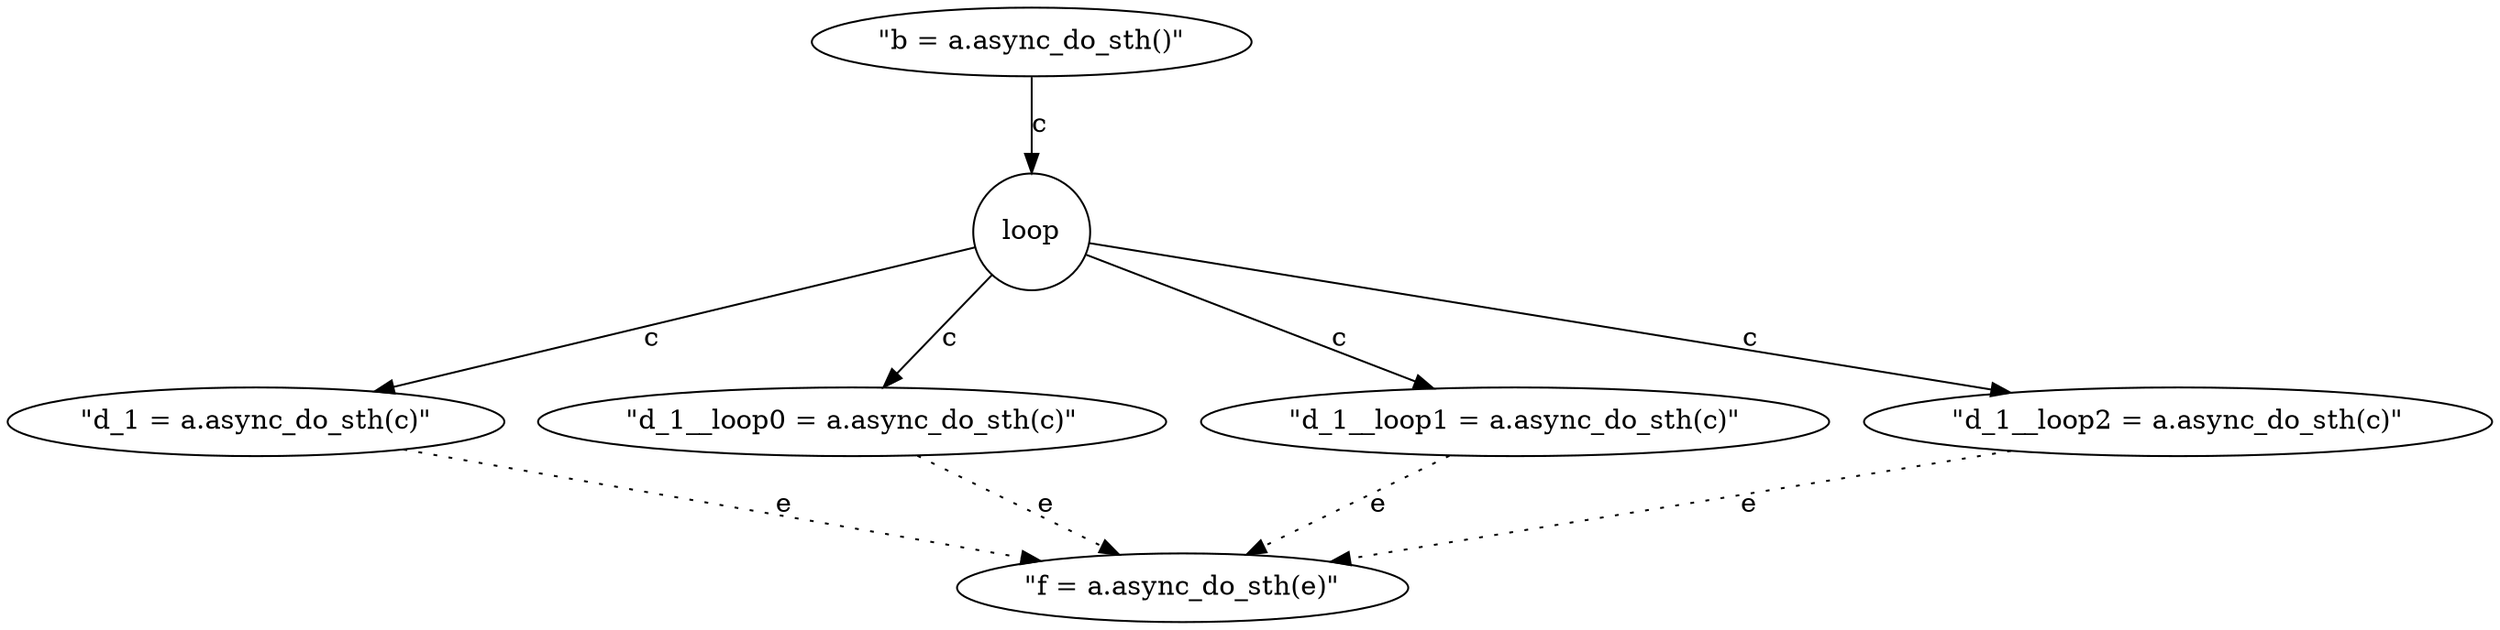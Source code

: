 digraph alldependencies {
	node [label="\N"];
	82232472 [label=<"b = a.async_do_sth()">];
	82232430 [label=<"d_1 = a.async_do_sth(c)">];
	82232360 [label=<loop>, shape=circle];
	82232262 [label=<"f = a.async_do_sth(e)">];
	82231142 [label=<"d_1__loop0 = a.async_do_sth(c)">];
	82231030 [label=<"d_1__loop1 = a.async_do_sth(c)">];
	82230918 [label=<"d_1__loop2 = a.async_do_sth(c)">];
	82232472 -> 82232360 [label=c];
	82232360 -> 82232430 [label=c];
	82232430 -> 82232262 [label=e, style=dotted];
	82232360 -> 82231142 [label=c];
	82231142 -> 82232262 [label=e, style=dotted];
	82232360 -> 82231030 [label=c];
	82231030 -> 82232262 [label=e, style=dotted];
	82232360 -> 82230918 [label=c];
	82230918 -> 82232262 [label=e, style=dotted];
}
